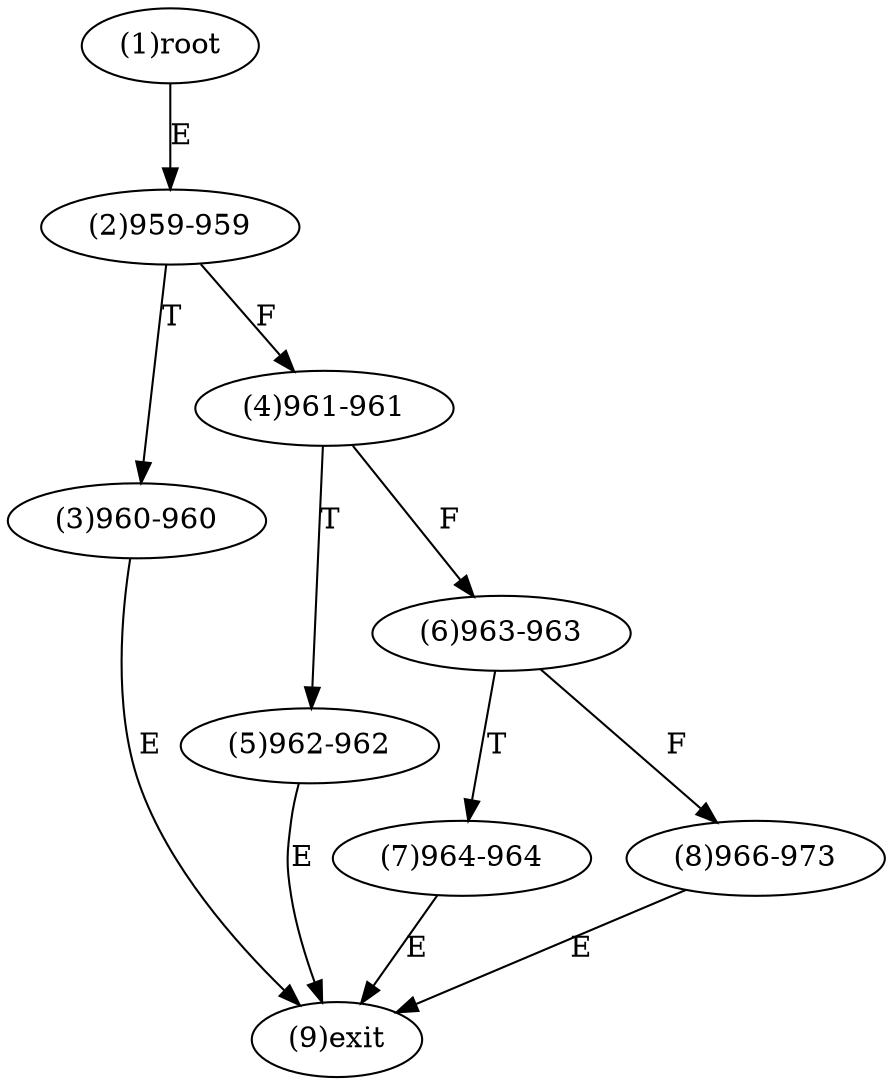 digraph "" { 
1[ label="(1)root"];
2[ label="(2)959-959"];
3[ label="(3)960-960"];
4[ label="(4)961-961"];
5[ label="(5)962-962"];
6[ label="(6)963-963"];
7[ label="(7)964-964"];
8[ label="(8)966-973"];
9[ label="(9)exit"];
1->2[ label="E"];
2->4[ label="F"];
2->3[ label="T"];
3->9[ label="E"];
4->6[ label="F"];
4->5[ label="T"];
5->9[ label="E"];
6->8[ label="F"];
6->7[ label="T"];
7->9[ label="E"];
8->9[ label="E"];
}
